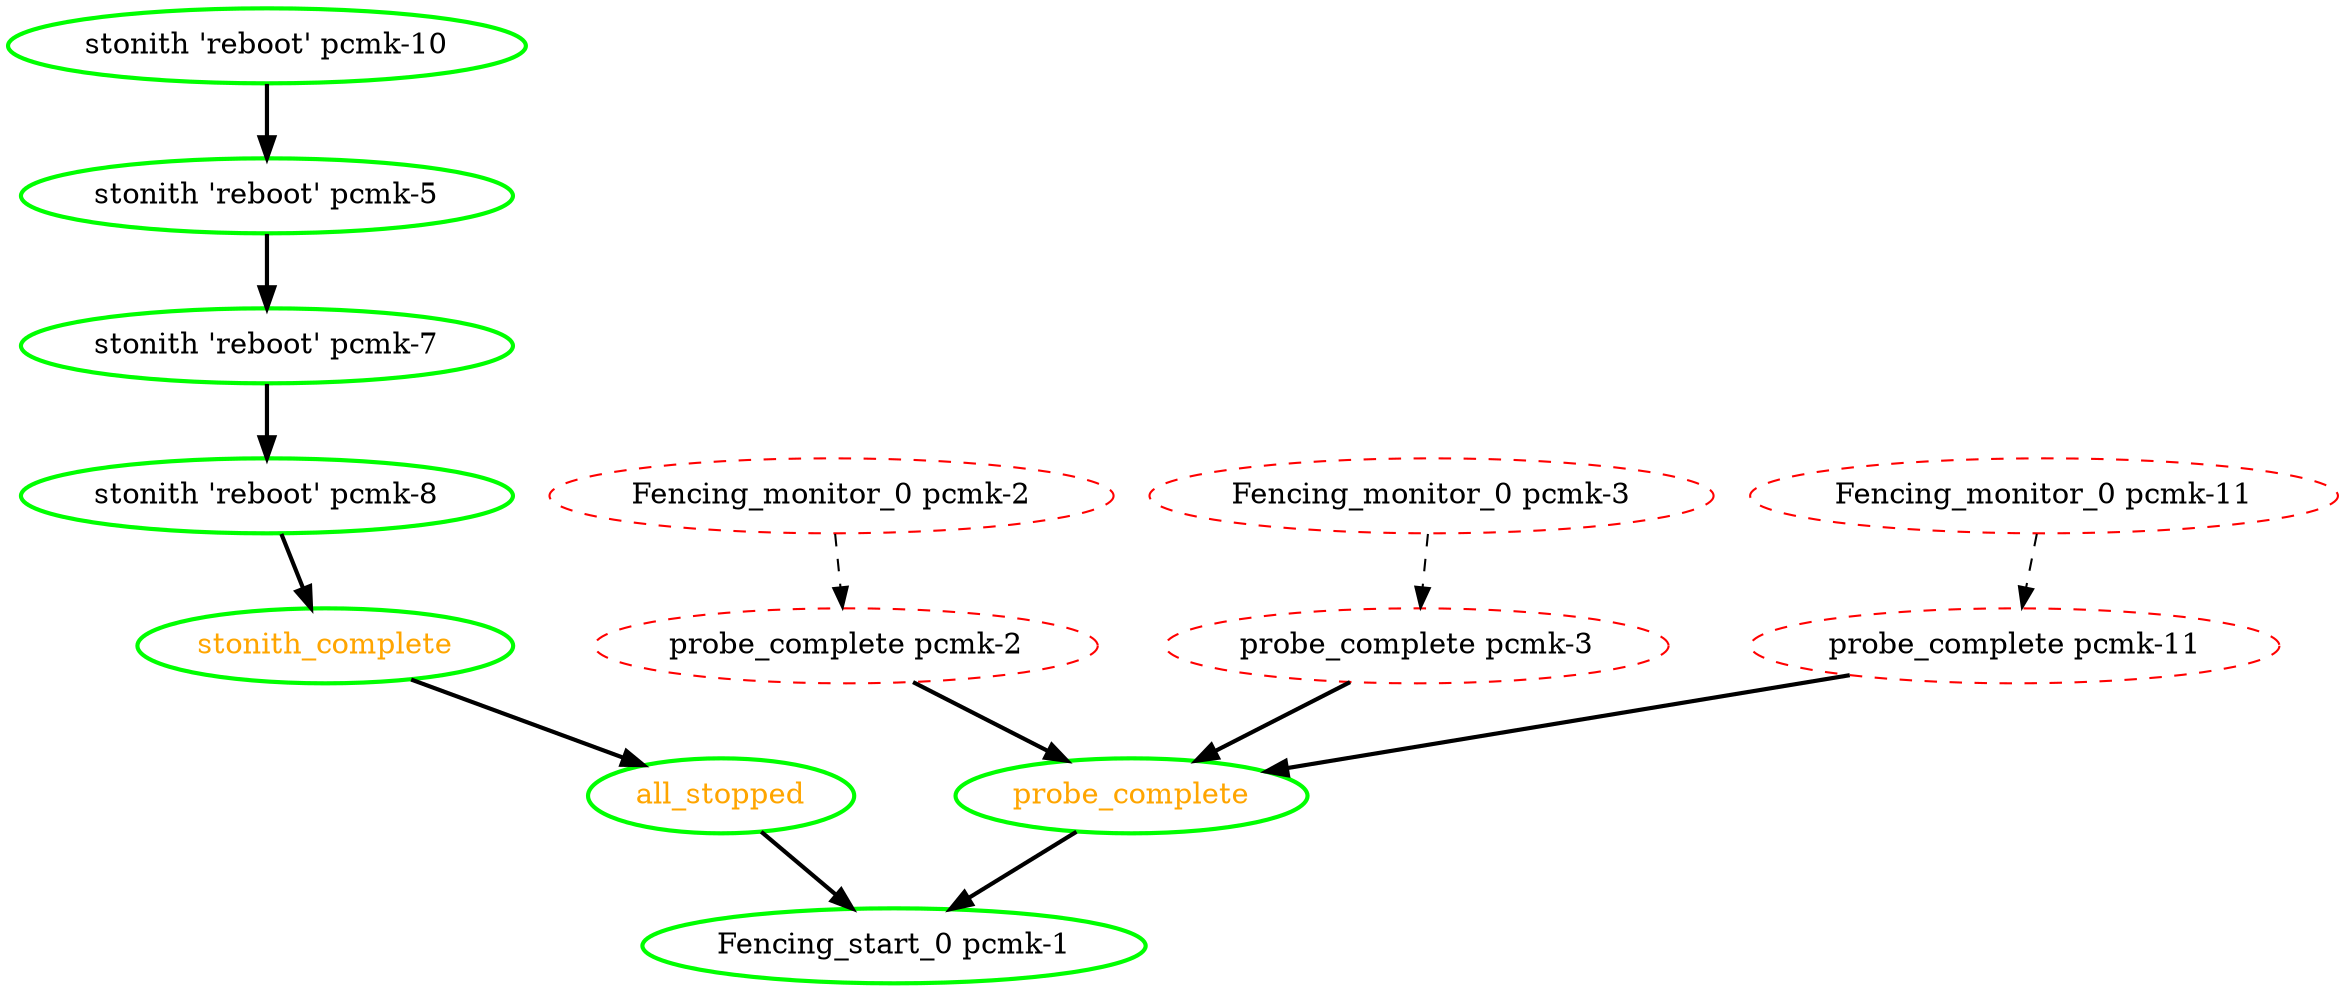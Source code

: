 digraph "g" {
"Fencing_monitor_0 pcmk-11" -> "probe_complete pcmk-11" [ style = dashed]
"Fencing_monitor_0 pcmk-11" [ style=dashed color="red" fontcolor="black"]
"Fencing_monitor_0 pcmk-2" -> "probe_complete pcmk-2" [ style = dashed]
"Fencing_monitor_0 pcmk-2" [ style=dashed color="red" fontcolor="black"]
"Fencing_monitor_0 pcmk-3" -> "probe_complete pcmk-3" [ style = dashed]
"Fencing_monitor_0 pcmk-3" [ style=dashed color="red" fontcolor="black"]
"Fencing_start_0 pcmk-1" [ style=bold color="green" fontcolor="black"]
"all_stopped" -> "Fencing_start_0 pcmk-1" [ style = bold]
"all_stopped" [ style=bold color="green" fontcolor="orange"]
"probe_complete pcmk-11" -> "probe_complete" [ style = bold]
"probe_complete pcmk-11" [ style=dashed color="red" fontcolor="black"]
"probe_complete pcmk-2" -> "probe_complete" [ style = bold]
"probe_complete pcmk-2" [ style=dashed color="red" fontcolor="black"]
"probe_complete pcmk-3" -> "probe_complete" [ style = bold]
"probe_complete pcmk-3" [ style=dashed color="red" fontcolor="black"]
"probe_complete" -> "Fencing_start_0 pcmk-1" [ style = bold]
"probe_complete" [ style=bold color="green" fontcolor="orange"]
"stonith 'reboot' pcmk-10" -> "stonith 'reboot' pcmk-5" [ style = bold]
"stonith 'reboot' pcmk-10" [ style=bold color="green" fontcolor="black"]
"stonith 'reboot' pcmk-5" -> "stonith 'reboot' pcmk-7" [ style = bold]
"stonith 'reboot' pcmk-5" [ style=bold color="green" fontcolor="black"]
"stonith 'reboot' pcmk-7" -> "stonith 'reboot' pcmk-8" [ style = bold]
"stonith 'reboot' pcmk-7" [ style=bold color="green" fontcolor="black"]
"stonith 'reboot' pcmk-8" -> "stonith_complete" [ style = bold]
"stonith 'reboot' pcmk-8" [ style=bold color="green" fontcolor="black"]
"stonith_complete" -> "all_stopped" [ style = bold]
"stonith_complete" [ style=bold color="green" fontcolor="orange"]
}
